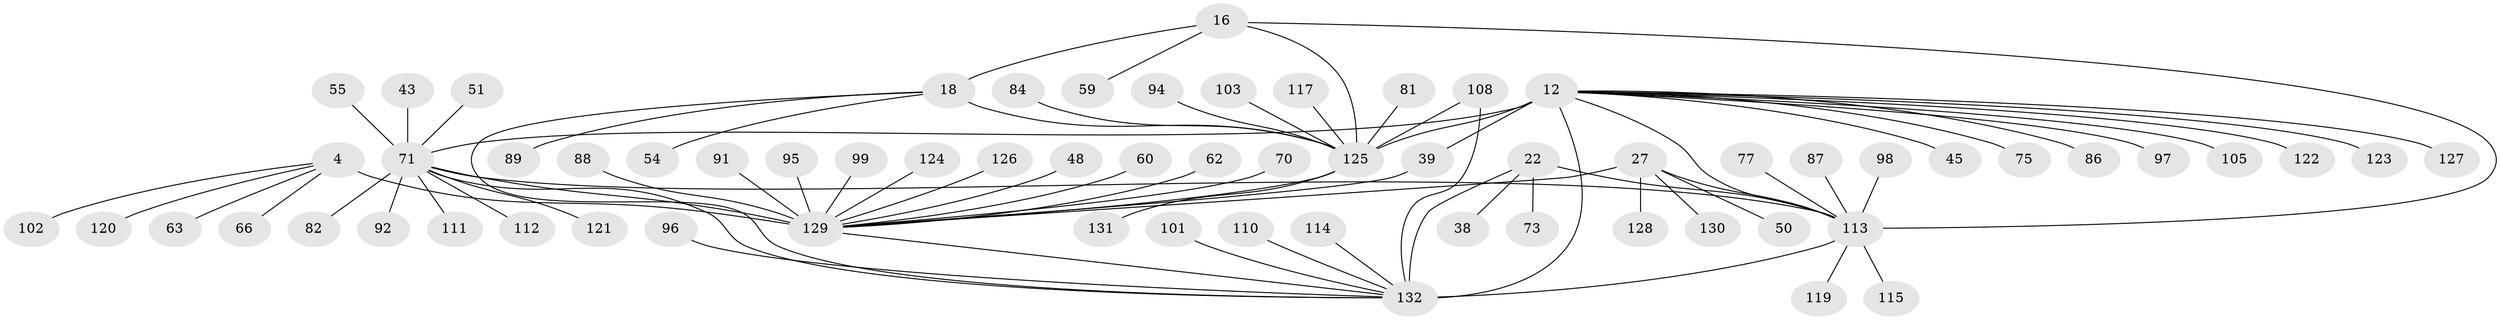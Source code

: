 // original degree distribution, {9: 0.045454545454545456, 10: 0.045454545454545456, 7: 0.03787878787878788, 8: 0.030303030303030304, 16: 0.007575757575757576, 6: 0.03787878787878788, 12: 0.015151515151515152, 13: 0.007575757575757576, 1: 0.6060606060606061, 3: 0.045454545454545456, 2: 0.12121212121212122}
// Generated by graph-tools (version 1.1) at 2025/54/03/09/25 04:54:07]
// undirected, 66 vertices, 77 edges
graph export_dot {
graph [start="1"]
  node [color=gray90,style=filled];
  4 [super="+3"];
  12 [super="+8+10"];
  16 [super="+13"];
  18 [super="+15"];
  22 [super="+20"];
  27 [super="+25"];
  38;
  39;
  43;
  45;
  48;
  50;
  51;
  54;
  55;
  59;
  60;
  62;
  63;
  66;
  70;
  71 [super="+11+33+36+40+61+9"];
  73;
  75;
  77;
  81;
  82;
  84 [super="+56"];
  86;
  87;
  88;
  89;
  91;
  92;
  94;
  95;
  96;
  97;
  98;
  99 [super="+65"];
  101;
  102 [super="+85"];
  103;
  105;
  108 [super="+106"];
  110;
  111;
  112 [super="+80"];
  113 [super="+109+64+46+57+68+72+69"];
  114;
  115 [super="+78"];
  117;
  119 [super="+118"];
  120;
  121 [super="+76"];
  122 [super="+67"];
  123 [super="+100"];
  124;
  125 [super="+104+44+47+49+74+79"];
  126 [super="+52+107"];
  127;
  128;
  129 [super="+6+5"];
  130;
  131 [super="+83"];
  132 [super="+24+35+42+53+58+116+90+93"];
  4 -- 63;
  4 -- 66;
  4 -- 120;
  4 -- 102;
  4 -- 129 [weight=8];
  12 -- 86;
  12 -- 45;
  12 -- 75;
  12 -- 127;
  12 -- 97;
  12 -- 105;
  12 -- 39;
  12 -- 113 [weight=2];
  12 -- 122;
  12 -- 123;
  12 -- 71 [weight=9];
  12 -- 125 [weight=2];
  12 -- 132;
  16 -- 18 [weight=4];
  16 -- 59;
  16 -- 125 [weight=4];
  16 -- 113;
  18 -- 54;
  18 -- 89;
  18 -- 125 [weight=4];
  18 -- 132;
  22 -- 73;
  22 -- 38;
  22 -- 132 [weight=8];
  22 -- 113;
  27 -- 128;
  27 -- 130;
  27 -- 50;
  27 -- 113 [weight=8];
  27 -- 129;
  39 -- 129;
  43 -- 71;
  48 -- 129;
  51 -- 71;
  55 -- 71;
  60 -- 129;
  62 -- 129;
  70 -- 129;
  71 -- 111;
  71 -- 112;
  71 -- 121;
  71 -- 92;
  71 -- 132 [weight=2];
  71 -- 82;
  71 -- 129 [weight=2];
  71 -- 113;
  77 -- 113;
  81 -- 125;
  84 -- 125;
  87 -- 113;
  88 -- 129;
  91 -- 129;
  94 -- 125;
  95 -- 129;
  96 -- 132;
  98 -- 113;
  99 -- 129;
  101 -- 132;
  103 -- 125;
  108 -- 125;
  108 -- 132;
  110 -- 132;
  113 -- 132;
  113 -- 115;
  113 -- 119;
  114 -- 132;
  117 -- 125;
  124 -- 129;
  125 -- 131;
  125 -- 129 [weight=2];
  126 -- 129;
  129 -- 132;
}
